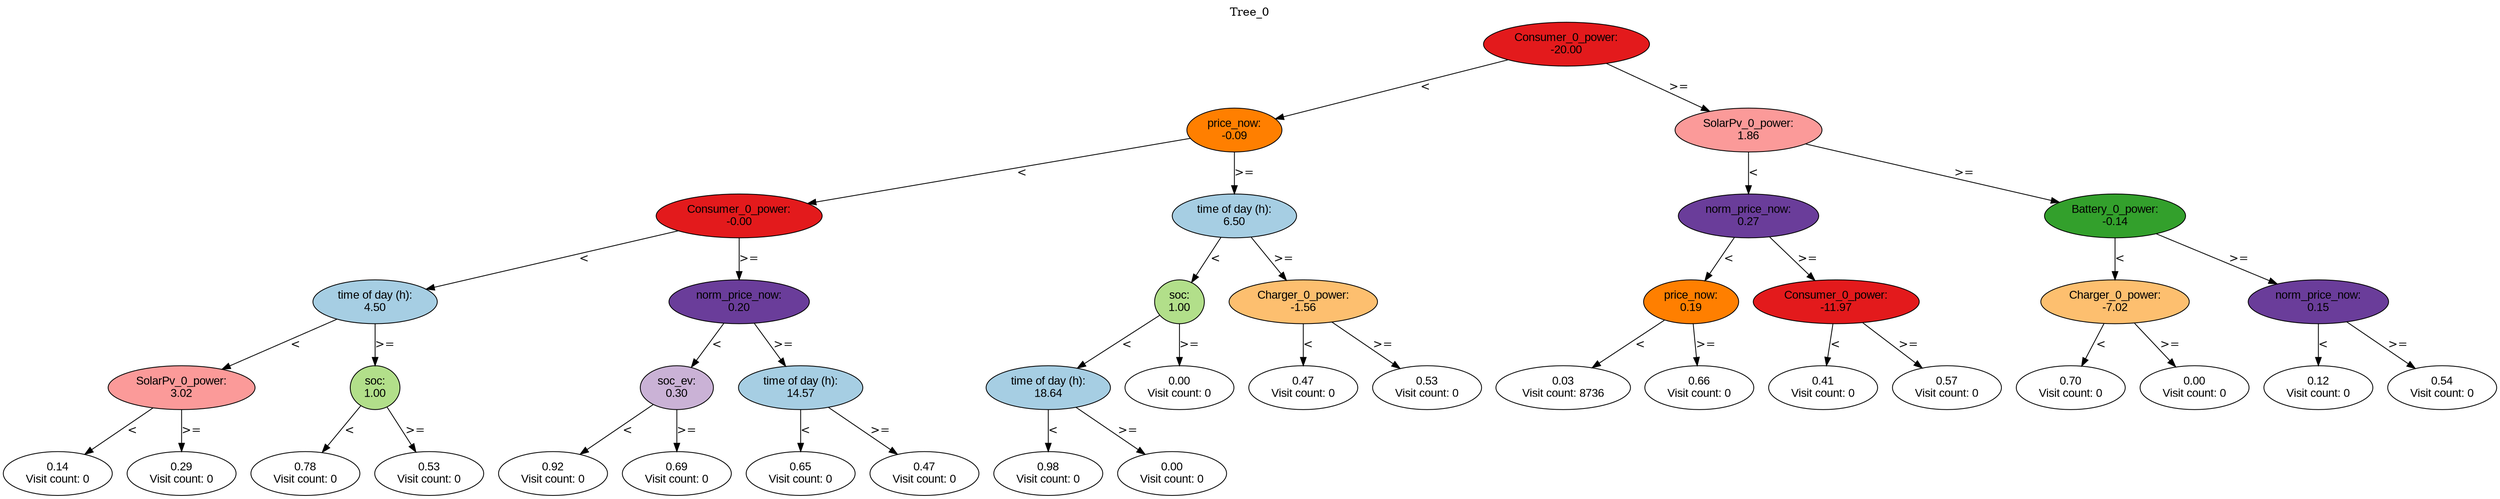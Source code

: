 digraph BST {
    node [fontname="Arial" style=filled colorscheme=paired12];
    0 [ label = "Consumer_0_power:
-20.00" fillcolor=6];
    1 [ label = "price_now:
-0.09" fillcolor=8];
    2 [ label = "Consumer_0_power:
-0.00" fillcolor=6];
    3 [ label = "time of day (h):
4.50" fillcolor=1];
    4 [ label = "SolarPv_0_power:
3.02" fillcolor=5];
    5 [ label = "0.14
Visit count: 0" fillcolor=white];
    6 [ label = "0.29
Visit count: 0" fillcolor=white];
    7 [ label = "soc:
1.00" fillcolor=3];
    8 [ label = "0.78
Visit count: 0" fillcolor=white];
    9 [ label = "0.53
Visit count: 0" fillcolor=white];
    10 [ label = "norm_price_now:
0.20" fillcolor=10];
    11 [ label = "soc_ev:
0.30" fillcolor=9];
    12 [ label = "0.92
Visit count: 0" fillcolor=white];
    13 [ label = "0.69
Visit count: 0" fillcolor=white];
    14 [ label = "time of day (h):
14.57" fillcolor=1];
    15 [ label = "0.65
Visit count: 0" fillcolor=white];
    16 [ label = "0.47
Visit count: 0" fillcolor=white];
    17 [ label = "time of day (h):
6.50" fillcolor=1];
    18 [ label = "soc:
1.00" fillcolor=3];
    19 [ label = "time of day (h):
18.64" fillcolor=1];
    20 [ label = "0.98
Visit count: 0" fillcolor=white];
    21 [ label = "0.00
Visit count: 0" fillcolor=white];
    22 [ label = "0.00
Visit count: 0" fillcolor=white];
    23 [ label = "Charger_0_power:
-1.56" fillcolor=7];
    24 [ label = "0.47
Visit count: 0" fillcolor=white];
    25 [ label = "0.53
Visit count: 0" fillcolor=white];
    26 [ label = "SolarPv_0_power:
1.86" fillcolor=5];
    27 [ label = "norm_price_now:
0.27" fillcolor=10];
    28 [ label = "price_now:
0.19" fillcolor=8];
    29 [ label = "0.03
Visit count: 8736" fillcolor=white];
    30 [ label = "0.66
Visit count: 0" fillcolor=white];
    31 [ label = "Consumer_0_power:
-11.97" fillcolor=6];
    32 [ label = "0.41
Visit count: 0" fillcolor=white];
    33 [ label = "0.57
Visit count: 0" fillcolor=white];
    34 [ label = "Battery_0_power:
-0.14" fillcolor=4];
    35 [ label = "Charger_0_power:
-7.02" fillcolor=7];
    36 [ label = "0.70
Visit count: 0" fillcolor=white];
    37 [ label = "0.00
Visit count: 0" fillcolor=white];
    38 [ label = "norm_price_now:
0.15" fillcolor=10];
    39 [ label = "0.12
Visit count: 0" fillcolor=white];
    40 [ label = "0.54
Visit count: 0" fillcolor=white];

    0  -> 1[ label = "<"];
    0  -> 26[ label = ">="];
    1  -> 2[ label = "<"];
    1  -> 17[ label = ">="];
    2  -> 3[ label = "<"];
    2  -> 10[ label = ">="];
    3  -> 4[ label = "<"];
    3  -> 7[ label = ">="];
    4  -> 5[ label = "<"];
    4  -> 6[ label = ">="];
    7  -> 8[ label = "<"];
    7  -> 9[ label = ">="];
    10  -> 11[ label = "<"];
    10  -> 14[ label = ">="];
    11  -> 12[ label = "<"];
    11  -> 13[ label = ">="];
    14  -> 15[ label = "<"];
    14  -> 16[ label = ">="];
    17  -> 18[ label = "<"];
    17  -> 23[ label = ">="];
    18  -> 19[ label = "<"];
    18  -> 22[ label = ">="];
    19  -> 20[ label = "<"];
    19  -> 21[ label = ">="];
    23  -> 24[ label = "<"];
    23  -> 25[ label = ">="];
    26  -> 27[ label = "<"];
    26  -> 34[ label = ">="];
    27  -> 28[ label = "<"];
    27  -> 31[ label = ">="];
    28  -> 29[ label = "<"];
    28  -> 30[ label = ">="];
    31  -> 32[ label = "<"];
    31  -> 33[ label = ">="];
    34  -> 35[ label = "<"];
    34  -> 38[ label = ">="];
    35  -> 36[ label = "<"];
    35  -> 37[ label = ">="];
    38  -> 39[ label = "<"];
    38  -> 40[ label = ">="];

    labelloc="t";
    label="Tree_0";
}